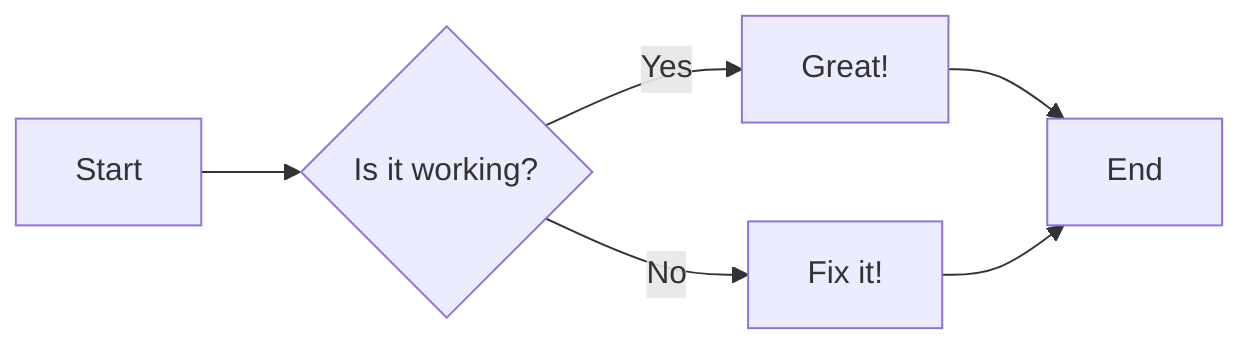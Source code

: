 %%{init: {'theme': 'default'}}%%
graph LR
    A[Start] --> B{Is it working?}
    B -- Yes --> C[Great!]
    B -- No --> D[Fix it!]
    C --> E[End]
    D --> E[End]